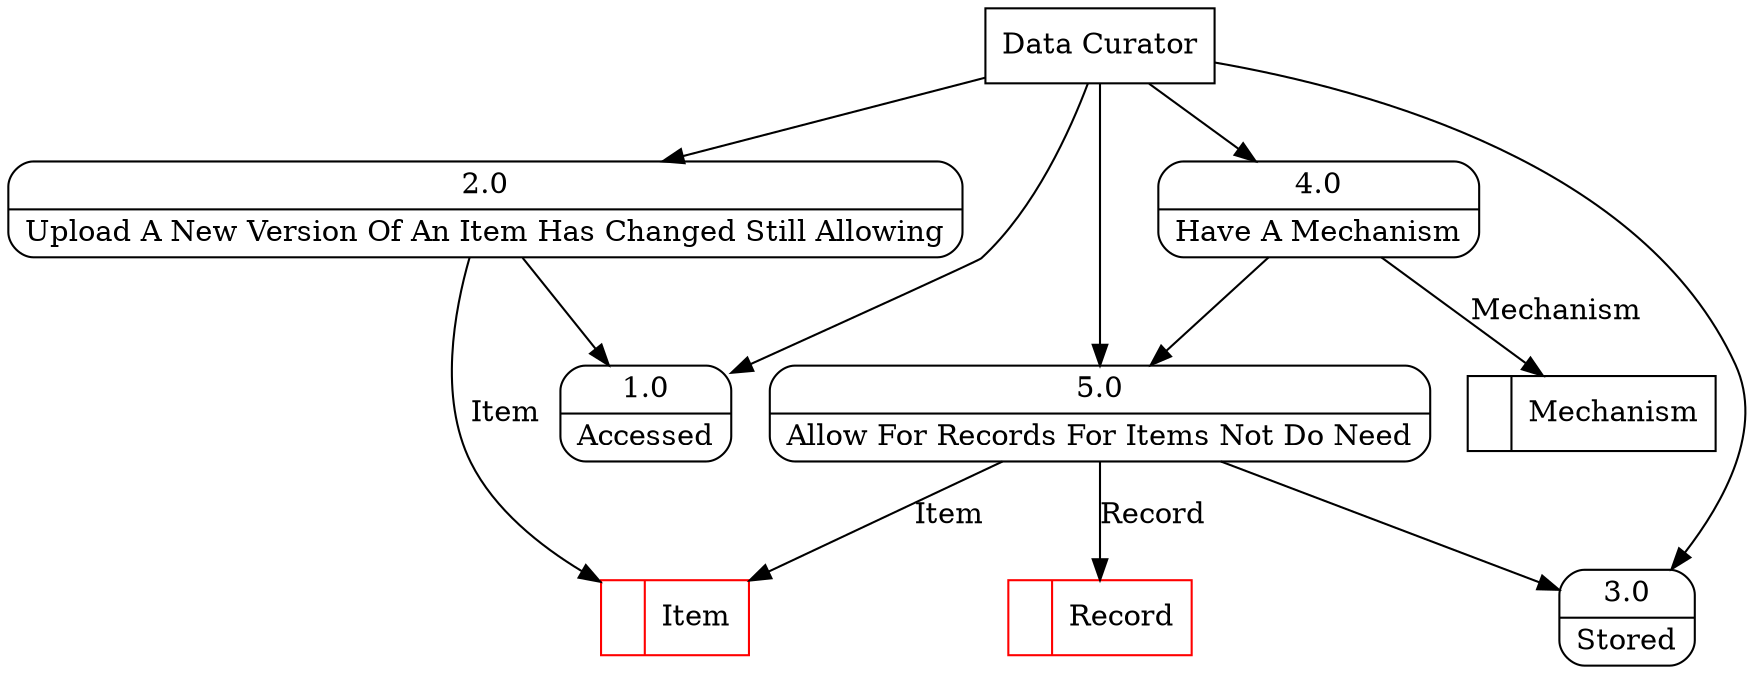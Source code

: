 digraph dfd2{ 
node[shape=record]
200 [label="<f0>  |<f1> Item " color=red];
201 [label="<f0>  |<f1> Record " color=red];
202 [label="<f0>  |<f1> Mechanism " ];
203 [label="Data Curator" shape=box];
204 [label="{<f0> 1.0|<f1> Accessed }" shape=Mrecord];
205 [label="{<f0> 2.0|<f1> Upload A New Version Of An Item Has Changed Still Allowing }" shape=Mrecord];
206 [label="{<f0> 3.0|<f1> Stored }" shape=Mrecord];
207 [label="{<f0> 4.0|<f1> Have A Mechanism }" shape=Mrecord];
208 [label="{<f0> 5.0|<f1> Allow For Records For Items Not Do Need }" shape=Mrecord];
203 -> 204
203 -> 205
203 -> 206
203 -> 207
203 -> 208
205 -> 204
205 -> 200 [label="Item"]
207 -> 208
207 -> 202 [label="Mechanism"]
208 -> 206
208 -> 201 [label="Record"]
208 -> 200 [label="Item"]
}